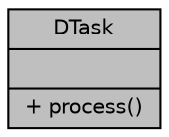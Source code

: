 digraph "DTask"
{
 // INTERACTIVE_SVG=YES
  bgcolor="transparent";
  edge [fontname="Helvetica",fontsize="10",labelfontname="Helvetica",labelfontsize="10"];
  node [fontname="Helvetica",fontsize="10",shape=record];
  Node1 [label="{DTask\n||+ process()\l}",height=0.2,width=0.4,color="black", fillcolor="grey75", style="filled", fontcolor="black"];
}

